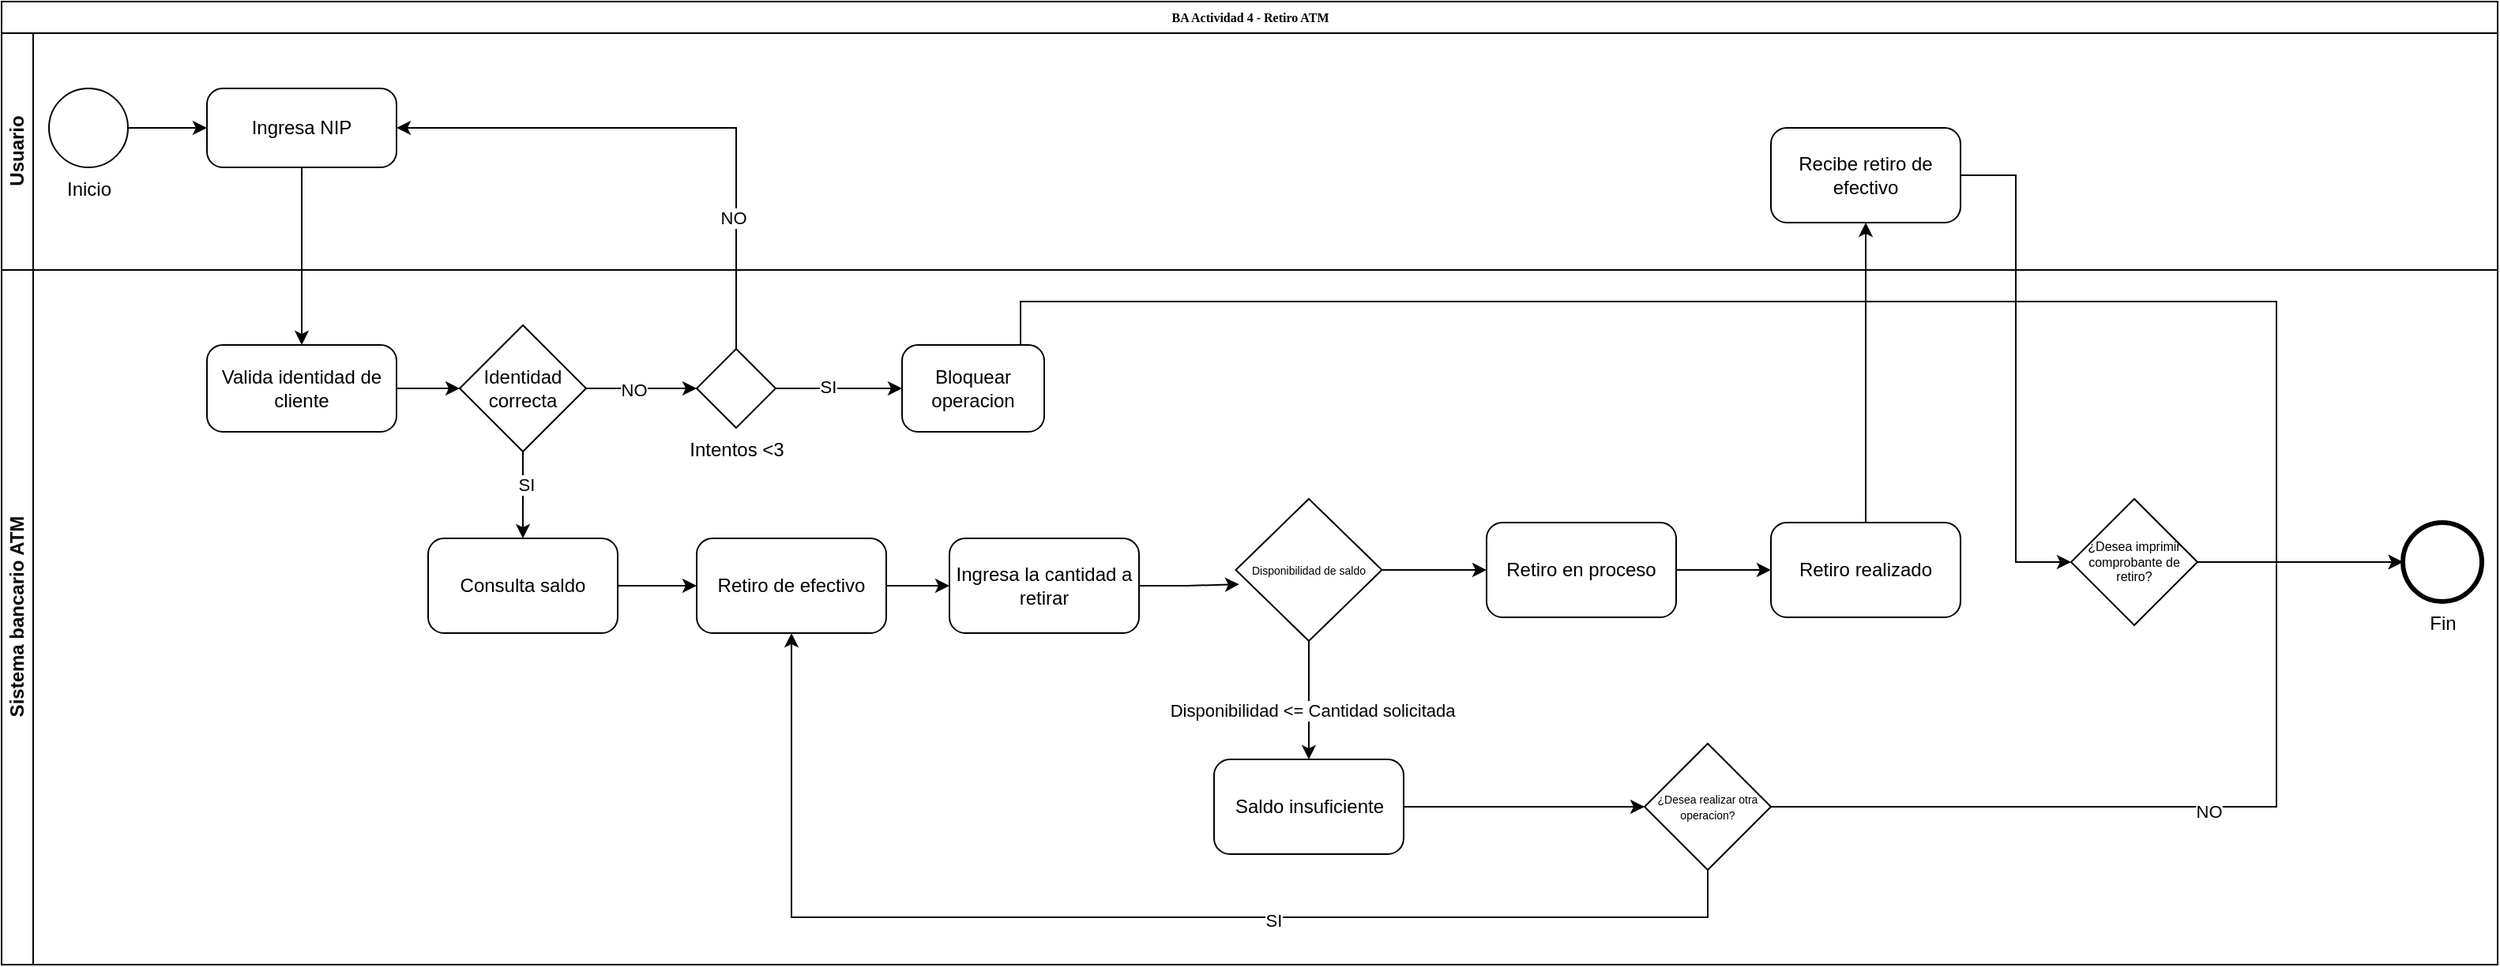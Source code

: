 <mxfile version="24.7.16">
  <diagram name="Page-1" id="c7488fd3-1785-93aa-aadb-54a6760d102a">
    <mxGraphModel dx="1050" dy="557" grid="1" gridSize="10" guides="1" tooltips="1" connect="1" arrows="1" fold="1" page="1" pageScale="1" pageWidth="1100" pageHeight="850" background="none" math="0" shadow="0">
      <root>
        <mxCell id="0" />
        <mxCell id="1" parent="0" />
        <mxCell id="2b4e8129b02d487f-1" value="BA Actividad 4 - Retiro ATM" style="swimlane;html=1;childLayout=stackLayout;horizontal=1;startSize=20;horizontalStack=0;rounded=0;shadow=0;labelBackgroundColor=none;strokeWidth=1;fontFamily=Verdana;fontSize=8;align=center;" parent="1" vertex="1">
          <mxGeometry x="150" y="90" width="1580" height="610" as="geometry" />
        </mxCell>
        <mxCell id="2b4e8129b02d487f-2" value="Usuario" style="swimlane;html=1;startSize=20;horizontal=0;" parent="2b4e8129b02d487f-1" vertex="1">
          <mxGeometry y="20" width="1580" height="150" as="geometry" />
        </mxCell>
        <mxCell id="nbVNzEMCLOU2SU8qa_xP-1" value="Inicio" style="points=[[0.145,0.145,0],[0.5,0,0],[0.855,0.145,0],[1,0.5,0],[0.855,0.855,0],[0.5,1,0],[0.145,0.855,0],[0,0.5,0]];shape=mxgraph.bpmn.event;html=1;verticalLabelPosition=bottom;labelBackgroundColor=#ffffff;verticalAlign=top;align=center;perimeter=ellipsePerimeter;outlineConnect=0;aspect=fixed;outline=standard;symbol=general;" parent="2b4e8129b02d487f-2" vertex="1">
          <mxGeometry x="30" y="35" width="50" height="50" as="geometry" />
        </mxCell>
        <mxCell id="nbVNzEMCLOU2SU8qa_xP-3" value="Ingresa NIP" style="points=[[0.25,0,0],[0.5,0,0],[0.75,0,0],[1,0.25,0],[1,0.5,0],[1,0.75,0],[0.75,1,0],[0.5,1,0],[0.25,1,0],[0,0.75,0],[0,0.5,0],[0,0.25,0]];shape=mxgraph.bpmn.task;whiteSpace=wrap;rectStyle=rounded;size=10;html=1;container=1;expand=0;collapsible=0;taskMarker=abstract;" parent="2b4e8129b02d487f-2" vertex="1">
          <mxGeometry x="130" y="35" width="120" height="50" as="geometry" />
        </mxCell>
        <mxCell id="nbVNzEMCLOU2SU8qa_xP-6" style="edgeStyle=orthogonalEdgeStyle;rounded=0;orthogonalLoop=1;jettySize=auto;html=1;entryX=0;entryY=0.5;entryDx=0;entryDy=0;entryPerimeter=0;" parent="2b4e8129b02d487f-2" source="nbVNzEMCLOU2SU8qa_xP-1" target="nbVNzEMCLOU2SU8qa_xP-3" edge="1">
          <mxGeometry relative="1" as="geometry" />
        </mxCell>
        <mxCell id="nbVNzEMCLOU2SU8qa_xP-67" value="Recibe retiro de efectivo" style="points=[[0.25,0,0],[0.5,0,0],[0.75,0,0],[1,0.25,0],[1,0.5,0],[1,0.75,0],[0.75,1,0],[0.5,1,0],[0.25,1,0],[0,0.75,0],[0,0.5,0],[0,0.25,0]];shape=mxgraph.bpmn.task;whiteSpace=wrap;rectStyle=rounded;size=10;html=1;container=1;expand=0;collapsible=0;taskMarker=abstract;" parent="2b4e8129b02d487f-2" vertex="1">
          <mxGeometry x="1120" y="60" width="120" height="60" as="geometry" />
        </mxCell>
        <mxCell id="2b4e8129b02d487f-3" value="Sistema bancario ATM" style="swimlane;html=1;startSize=20;horizontal=0;" parent="2b4e8129b02d487f-1" vertex="1">
          <mxGeometry y="170" width="1580" height="440" as="geometry" />
        </mxCell>
        <mxCell id="nbVNzEMCLOU2SU8qa_xP-20" value="" style="edgeStyle=orthogonalEdgeStyle;rounded=0;orthogonalLoop=1;jettySize=auto;html=1;" parent="2b4e8129b02d487f-3" source="nbVNzEMCLOU2SU8qa_xP-2" target="nbVNzEMCLOU2SU8qa_xP-19" edge="1">
          <mxGeometry relative="1" as="geometry" />
        </mxCell>
        <mxCell id="nbVNzEMCLOU2SU8qa_xP-2" value="Valida identidad de cliente" style="points=[[0.25,0,0],[0.5,0,0],[0.75,0,0],[1,0.25,0],[1,0.5,0],[1,0.75,0],[0.75,1,0],[0.5,1,0],[0.25,1,0],[0,0.75,0],[0,0.5,0],[0,0.25,0]];shape=mxgraph.bpmn.task;whiteSpace=wrap;rectStyle=rounded;size=10;html=1;container=1;expand=0;collapsible=0;taskMarker=abstract;" parent="2b4e8129b02d487f-3" vertex="1">
          <mxGeometry x="130" y="47.5" width="120" height="55" as="geometry" />
        </mxCell>
        <mxCell id="nbVNzEMCLOU2SU8qa_xP-17" value="" style="edgeStyle=orthogonalEdgeStyle;rounded=0;orthogonalLoop=1;jettySize=auto;html=1;entryX=0;entryY=0.5;entryDx=0;entryDy=0;entryPerimeter=0;" parent="2b4e8129b02d487f-3" source="nbVNzEMCLOU2SU8qa_xP-9" target="nbVNzEMCLOU2SU8qa_xP-18" edge="1">
          <mxGeometry relative="1" as="geometry">
            <mxPoint x="555" y="65" as="targetPoint" />
          </mxGeometry>
        </mxCell>
        <mxCell id="nbVNzEMCLOU2SU8qa_xP-28" value="SI" style="edgeLabel;html=1;align=center;verticalAlign=middle;resizable=0;points=[];" parent="nbVNzEMCLOU2SU8qa_xP-17" vertex="1" connectable="0">
          <mxGeometry x="-0.173" y="1" relative="1" as="geometry">
            <mxPoint as="offset" />
          </mxGeometry>
        </mxCell>
        <mxCell id="nbVNzEMCLOU2SU8qa_xP-9" value="Intentos &amp;lt;3" style="points=[[0.25,0.25,0],[0.5,0,0],[0.75,0.25,0],[1,0.5,0],[0.75,0.75,0],[0.5,1,0],[0.25,0.75,0],[0,0.5,0]];shape=mxgraph.bpmn.gateway2;html=1;verticalLabelPosition=bottom;labelBackgroundColor=#ffffff;verticalAlign=top;align=center;perimeter=rhombusPerimeter;outlineConnect=0;outline=none;symbol=none;" parent="2b4e8129b02d487f-3" vertex="1">
          <mxGeometry x="440" y="50" width="50" height="50" as="geometry" />
        </mxCell>
        <mxCell id="nbVNzEMCLOU2SU8qa_xP-18" value="Bloquear operacion" style="points=[[0.25,0,0],[0.5,0,0],[0.75,0,0],[1,0.25,0],[1,0.5,0],[1,0.75,0],[0.75,1,0],[0.5,1,0],[0.25,1,0],[0,0.75,0],[0,0.5,0],[0,0.25,0]];shape=mxgraph.bpmn.task;whiteSpace=wrap;rectStyle=rounded;size=10;html=1;container=1;expand=0;collapsible=0;taskMarker=abstract;" parent="2b4e8129b02d487f-3" vertex="1">
          <mxGeometry x="570" y="47.5" width="90" height="55" as="geometry" />
        </mxCell>
        <mxCell id="nbVNzEMCLOU2SU8qa_xP-21" style="edgeStyle=orthogonalEdgeStyle;rounded=0;orthogonalLoop=1;jettySize=auto;html=1;" parent="2b4e8129b02d487f-3" source="nbVNzEMCLOU2SU8qa_xP-19" target="nbVNzEMCLOU2SU8qa_xP-9" edge="1">
          <mxGeometry relative="1" as="geometry" />
        </mxCell>
        <mxCell id="nbVNzEMCLOU2SU8qa_xP-24" value="NO" style="edgeLabel;html=1;align=center;verticalAlign=middle;resizable=0;points=[];" parent="nbVNzEMCLOU2SU8qa_xP-21" vertex="1" connectable="0">
          <mxGeometry x="-0.16" y="-1" relative="1" as="geometry">
            <mxPoint as="offset" />
          </mxGeometry>
        </mxCell>
        <mxCell id="nbVNzEMCLOU2SU8qa_xP-26" value="" style="edgeStyle=orthogonalEdgeStyle;rounded=0;orthogonalLoop=1;jettySize=auto;html=1;entryX=0.5;entryY=0;entryDx=0;entryDy=0;entryPerimeter=0;" parent="2b4e8129b02d487f-3" source="nbVNzEMCLOU2SU8qa_xP-19" target="nbVNzEMCLOU2SU8qa_xP-31" edge="1">
          <mxGeometry relative="1" as="geometry">
            <mxPoint x="330" y="205" as="targetPoint" />
            <Array as="points" />
          </mxGeometry>
        </mxCell>
        <mxCell id="nbVNzEMCLOU2SU8qa_xP-27" value="SI" style="edgeLabel;html=1;align=center;verticalAlign=middle;resizable=0;points=[];" parent="nbVNzEMCLOU2SU8qa_xP-26" vertex="1" connectable="0">
          <mxGeometry x="-0.244" y="2" relative="1" as="geometry">
            <mxPoint as="offset" />
          </mxGeometry>
        </mxCell>
        <mxCell id="nbVNzEMCLOU2SU8qa_xP-19" value="Identidad correcta" style="rhombus;whiteSpace=wrap;html=1;" parent="2b4e8129b02d487f-3" vertex="1">
          <mxGeometry x="290" y="35" width="80" height="80" as="geometry" />
        </mxCell>
        <mxCell id="nbVNzEMCLOU2SU8qa_xP-36" value="" style="edgeStyle=orthogonalEdgeStyle;rounded=0;orthogonalLoop=1;jettySize=auto;html=1;" parent="2b4e8129b02d487f-3" source="nbVNzEMCLOU2SU8qa_xP-31" target="nbVNzEMCLOU2SU8qa_xP-35" edge="1">
          <mxGeometry relative="1" as="geometry" />
        </mxCell>
        <mxCell id="nbVNzEMCLOU2SU8qa_xP-31" value="Consulta saldo" style="points=[[0.25,0,0],[0.5,0,0],[0.75,0,0],[1,0.25,0],[1,0.5,0],[1,0.75,0],[0.75,1,0],[0.5,1,0],[0.25,1,0],[0,0.75,0],[0,0.5,0],[0,0.25,0]];shape=mxgraph.bpmn.task;whiteSpace=wrap;rectStyle=rounded;size=10;html=1;container=1;expand=0;collapsible=0;taskMarker=abstract;" parent="2b4e8129b02d487f-3" vertex="1">
          <mxGeometry x="270" y="170" width="120" height="60" as="geometry" />
        </mxCell>
        <mxCell id="nbVNzEMCLOU2SU8qa_xP-72" value="" style="edgeStyle=orthogonalEdgeStyle;rounded=0;orthogonalLoop=1;jettySize=auto;html=1;" parent="2b4e8129b02d487f-3" source="nbVNzEMCLOU2SU8qa_xP-35" target="nbVNzEMCLOU2SU8qa_xP-71" edge="1">
          <mxGeometry relative="1" as="geometry" />
        </mxCell>
        <mxCell id="nbVNzEMCLOU2SU8qa_xP-35" value="Retiro de efectivo" style="points=[[0.25,0,0],[0.5,0,0],[0.75,0,0],[1,0.25,0],[1,0.5,0],[1,0.75,0],[0.75,1,0],[0.5,1,0],[0.25,1,0],[0,0.75,0],[0,0.5,0],[0,0.25,0]];shape=mxgraph.bpmn.task;whiteSpace=wrap;rectStyle=rounded;size=10;html=1;container=1;expand=0;collapsible=0;taskMarker=abstract;" parent="2b4e8129b02d487f-3" vertex="1">
          <mxGeometry x="440" y="170" width="120" height="60" as="geometry" />
        </mxCell>
        <mxCell id="nbVNzEMCLOU2SU8qa_xP-37" value="Saldo insuficiente" style="points=[[0.25,0,0],[0.5,0,0],[0.75,0,0],[1,0.25,0],[1,0.5,0],[1,0.75,0],[0.75,1,0],[0.5,1,0],[0.25,1,0],[0,0.75,0],[0,0.5,0],[0,0.25,0]];shape=mxgraph.bpmn.task;whiteSpace=wrap;rectStyle=rounded;size=10;html=1;container=1;expand=0;collapsible=0;taskMarker=abstract;" parent="2b4e8129b02d487f-3" vertex="1">
          <mxGeometry x="767.5" y="310" width="120" height="60" as="geometry" />
        </mxCell>
        <mxCell id="nbVNzEMCLOU2SU8qa_xP-39" style="edgeStyle=orthogonalEdgeStyle;rounded=0;orthogonalLoop=1;jettySize=auto;html=1;entryX=0.5;entryY=0;entryDx=0;entryDy=0;entryPerimeter=0;exitX=0.5;exitY=1;exitDx=0;exitDy=0;" parent="2b4e8129b02d487f-3" source="nbVNzEMCLOU2SU8qa_xP-75" target="nbVNzEMCLOU2SU8qa_xP-37" edge="1">
          <mxGeometry relative="1" as="geometry">
            <mxPoint x="827.5" y="240" as="sourcePoint" />
          </mxGeometry>
        </mxCell>
        <mxCell id="nbVNzEMCLOU2SU8qa_xP-40" value="&amp;nbsp;Disponibilidad &amp;lt;= Cantidad solicitada" style="edgeLabel;html=1;align=center;verticalAlign=middle;resizable=0;points=[];" parent="nbVNzEMCLOU2SU8qa_xP-39" vertex="1" connectable="0">
          <mxGeometry x="0.168" relative="1" as="geometry">
            <mxPoint as="offset" />
          </mxGeometry>
        </mxCell>
        <mxCell id="nbVNzEMCLOU2SU8qa_xP-71" value="Ingresa la cantidad a retirar" style="points=[[0.25,0,0],[0.5,0,0],[0.75,0,0],[1,0.25,0],[1,0.5,0],[1,0.75,0],[0.75,1,0],[0.5,1,0],[0.25,1,0],[0,0.75,0],[0,0.5,0],[0,0.25,0]];shape=mxgraph.bpmn.task;whiteSpace=wrap;rectStyle=rounded;size=10;html=1;container=1;expand=0;collapsible=0;taskMarker=abstract;" parent="2b4e8129b02d487f-3" vertex="1">
          <mxGeometry x="600" y="170" width="120" height="60" as="geometry" />
        </mxCell>
        <mxCell id="nbVNzEMCLOU2SU8qa_xP-73" style="edgeStyle=orthogonalEdgeStyle;rounded=0;orthogonalLoop=1;jettySize=auto;html=1;entryX=0.024;entryY=0.601;entryDx=0;entryDy=0;entryPerimeter=0;" parent="2b4e8129b02d487f-3" source="nbVNzEMCLOU2SU8qa_xP-71" target="nbVNzEMCLOU2SU8qa_xP-75" edge="1">
          <mxGeometry relative="1" as="geometry" />
        </mxCell>
        <mxCell id="nbVNzEMCLOU2SU8qa_xP-44" value="&lt;font style=&quot;font-size: 7px;&quot;&gt;¿Desea realizar otra operacion?&lt;/font&gt;" style="rhombus;whiteSpace=wrap;html=1;fontSize=8;" parent="2b4e8129b02d487f-3" vertex="1">
          <mxGeometry x="1040" y="300" width="80" height="80" as="geometry" />
        </mxCell>
        <mxCell id="nbVNzEMCLOU2SU8qa_xP-45" value="" style="edgeStyle=orthogonalEdgeStyle;rounded=0;orthogonalLoop=1;jettySize=auto;html=1;" parent="2b4e8129b02d487f-3" source="nbVNzEMCLOU2SU8qa_xP-37" target="nbVNzEMCLOU2SU8qa_xP-44" edge="1">
          <mxGeometry relative="1" as="geometry" />
        </mxCell>
        <mxCell id="nbVNzEMCLOU2SU8qa_xP-46" style="edgeStyle=orthogonalEdgeStyle;rounded=0;orthogonalLoop=1;jettySize=auto;html=1;entryX=0.5;entryY=1;entryDx=0;entryDy=0;entryPerimeter=0;" parent="2b4e8129b02d487f-3" source="nbVNzEMCLOU2SU8qa_xP-44" target="nbVNzEMCLOU2SU8qa_xP-35" edge="1">
          <mxGeometry relative="1" as="geometry">
            <Array as="points">
              <mxPoint x="1080" y="410" />
              <mxPoint x="500" y="410" />
            </Array>
          </mxGeometry>
        </mxCell>
        <mxCell id="nbVNzEMCLOU2SU8qa_xP-47" value="SI" style="edgeLabel;html=1;align=center;verticalAlign=middle;resizable=0;points=[];" parent="nbVNzEMCLOU2SU8qa_xP-46" vertex="1" connectable="0">
          <mxGeometry x="-0.226" y="2" relative="1" as="geometry">
            <mxPoint as="offset" />
          </mxGeometry>
        </mxCell>
        <mxCell id="nbVNzEMCLOU2SU8qa_xP-75" value="&lt;font style=&quot;font-size: 7px;&quot;&gt;Disponibilidad de saldo&lt;/font&gt;" style="rhombus;whiteSpace=wrap;html=1;fontSize=8;" parent="2b4e8129b02d487f-3" vertex="1">
          <mxGeometry x="781.25" y="145" width="92.5" height="90" as="geometry" />
        </mxCell>
        <mxCell id="nbVNzEMCLOU2SU8qa_xP-41" value="Retiro en proceso" style="points=[[0.25,0,0],[0.5,0,0],[0.75,0,0],[1,0.25,0],[1,0.5,0],[1,0.75,0],[0.75,1,0],[0.5,1,0],[0.25,1,0],[0,0.75,0],[0,0.5,0],[0,0.25,0]];shape=mxgraph.bpmn.task;whiteSpace=wrap;rectStyle=rounded;size=10;html=1;container=1;expand=0;collapsible=0;taskMarker=abstract;" parent="2b4e8129b02d487f-3" vertex="1">
          <mxGeometry x="940" y="160" width="120" height="60" as="geometry" />
        </mxCell>
        <mxCell id="nbVNzEMCLOU2SU8qa_xP-43" style="edgeStyle=orthogonalEdgeStyle;rounded=0;orthogonalLoop=1;jettySize=auto;html=1;entryX=0;entryY=0.5;entryDx=0;entryDy=0;entryPerimeter=0;exitX=1;exitY=0.5;exitDx=0;exitDy=0;" parent="2b4e8129b02d487f-3" source="nbVNzEMCLOU2SU8qa_xP-75" target="nbVNzEMCLOU2SU8qa_xP-41" edge="1">
          <mxGeometry relative="1" as="geometry" />
        </mxCell>
        <mxCell id="nbVNzEMCLOU2SU8qa_xP-55" value="Retiro realizado" style="points=[[0.25,0,0],[0.5,0,0],[0.75,0,0],[1,0.25,0],[1,0.5,0],[1,0.75,0],[0.75,1,0],[0.5,1,0],[0.25,1,0],[0,0.75,0],[0,0.5,0],[0,0.25,0]];shape=mxgraph.bpmn.task;whiteSpace=wrap;rectStyle=rounded;size=10;html=1;container=1;expand=0;collapsible=0;taskMarker=abstract;" parent="2b4e8129b02d487f-3" vertex="1">
          <mxGeometry x="1120" y="160" width="120" height="60" as="geometry" />
        </mxCell>
        <mxCell id="nbVNzEMCLOU2SU8qa_xP-56" value="" style="edgeStyle=orthogonalEdgeStyle;rounded=0;orthogonalLoop=1;jettySize=auto;html=1;" parent="2b4e8129b02d487f-3" source="nbVNzEMCLOU2SU8qa_xP-41" target="nbVNzEMCLOU2SU8qa_xP-55" edge="1">
          <mxGeometry relative="1" as="geometry" />
        </mxCell>
        <mxCell id="nbVNzEMCLOU2SU8qa_xP-57" value="¿Desea imprimir comprobante de retiro?" style="rhombus;whiteSpace=wrap;html=1;fontSize=8;" parent="2b4e8129b02d487f-3" vertex="1">
          <mxGeometry x="1310" y="145" width="80" height="80" as="geometry" />
        </mxCell>
        <mxCell id="nbVNzEMCLOU2SU8qa_xP-62" value="Fin" style="points=[[0.145,0.145,0],[0.5,0,0],[0.855,0.145,0],[1,0.5,0],[0.855,0.855,0],[0.5,1,0],[0.145,0.855,0],[0,0.5,0]];shape=mxgraph.bpmn.event;html=1;verticalLabelPosition=bottom;labelBackgroundColor=#ffffff;verticalAlign=top;align=center;perimeter=ellipsePerimeter;outlineConnect=0;aspect=fixed;outline=end;symbol=terminate2;" parent="2b4e8129b02d487f-3" vertex="1">
          <mxGeometry x="1520" y="160" width="50" height="50" as="geometry" />
        </mxCell>
        <mxCell id="nbVNzEMCLOU2SU8qa_xP-61" style="edgeStyle=orthogonalEdgeStyle;rounded=0;orthogonalLoop=1;jettySize=auto;html=1;entryX=0;entryY=0.5;entryDx=0;entryDy=0;entryPerimeter=0;" parent="2b4e8129b02d487f-3" source="nbVNzEMCLOU2SU8qa_xP-57" target="nbVNzEMCLOU2SU8qa_xP-62" edge="1">
          <mxGeometry relative="1" as="geometry">
            <mxPoint x="1500" y="125" as="targetPoint" />
          </mxGeometry>
        </mxCell>
        <mxCell id="nbVNzEMCLOU2SU8qa_xP-66" style="edgeStyle=orthogonalEdgeStyle;rounded=0;orthogonalLoop=1;jettySize=auto;html=1;entryX=0;entryY=0.5;entryDx=0;entryDy=0;entryPerimeter=0;" parent="2b4e8129b02d487f-3" source="nbVNzEMCLOU2SU8qa_xP-18" target="nbVNzEMCLOU2SU8qa_xP-62" edge="1">
          <mxGeometry relative="1" as="geometry">
            <Array as="points">
              <mxPoint x="645" y="20" />
              <mxPoint x="1440" y="20" />
              <mxPoint x="1440" y="185" />
            </Array>
          </mxGeometry>
        </mxCell>
        <mxCell id="nbVNzEMCLOU2SU8qa_xP-51" style="edgeStyle=orthogonalEdgeStyle;rounded=0;orthogonalLoop=1;jettySize=auto;html=1;entryX=0;entryY=0.5;entryDx=0;entryDy=0;entryPerimeter=0;" parent="2b4e8129b02d487f-3" source="nbVNzEMCLOU2SU8qa_xP-44" target="nbVNzEMCLOU2SU8qa_xP-62" edge="1">
          <mxGeometry relative="1" as="geometry">
            <mxPoint x="1230" y="340" as="targetPoint" />
            <Array as="points">
              <mxPoint x="1440" y="340" />
              <mxPoint x="1440" y="185" />
            </Array>
          </mxGeometry>
        </mxCell>
        <mxCell id="nbVNzEMCLOU2SU8qa_xP-52" value="NO" style="edgeLabel;html=1;align=center;verticalAlign=middle;resizable=0;points=[];" parent="nbVNzEMCLOU2SU8qa_xP-51" vertex="1" connectable="0">
          <mxGeometry x="-0.003" y="-3" relative="1" as="geometry">
            <mxPoint as="offset" />
          </mxGeometry>
        </mxCell>
        <mxCell id="nbVNzEMCLOU2SU8qa_xP-5" style="edgeStyle=orthogonalEdgeStyle;rounded=0;orthogonalLoop=1;jettySize=auto;html=1;entryX=0.5;entryY=0;entryDx=0;entryDy=0;entryPerimeter=0;" parent="2b4e8129b02d487f-1" source="nbVNzEMCLOU2SU8qa_xP-3" target="nbVNzEMCLOU2SU8qa_xP-2" edge="1">
          <mxGeometry relative="1" as="geometry" />
        </mxCell>
        <mxCell id="nbVNzEMCLOU2SU8qa_xP-12" style="edgeStyle=orthogonalEdgeStyle;rounded=0;orthogonalLoop=1;jettySize=auto;html=1;entryX=1;entryY=0.5;entryDx=0;entryDy=0;entryPerimeter=0;" parent="2b4e8129b02d487f-1" source="nbVNzEMCLOU2SU8qa_xP-9" target="nbVNzEMCLOU2SU8qa_xP-3" edge="1">
          <mxGeometry relative="1" as="geometry">
            <Array as="points">
              <mxPoint x="465" y="80" />
            </Array>
          </mxGeometry>
        </mxCell>
        <mxCell id="nbVNzEMCLOU2SU8qa_xP-13" value="NO" style="edgeLabel;html=1;align=center;verticalAlign=middle;resizable=0;points=[];" parent="nbVNzEMCLOU2SU8qa_xP-12" vertex="1" connectable="0">
          <mxGeometry x="-0.529" y="2" relative="1" as="geometry">
            <mxPoint as="offset" />
          </mxGeometry>
        </mxCell>
        <mxCell id="nbVNzEMCLOU2SU8qa_xP-68" value="" style="edgeStyle=orthogonalEdgeStyle;rounded=0;orthogonalLoop=1;jettySize=auto;html=1;" parent="2b4e8129b02d487f-1" source="nbVNzEMCLOU2SU8qa_xP-55" target="nbVNzEMCLOU2SU8qa_xP-67" edge="1">
          <mxGeometry relative="1" as="geometry" />
        </mxCell>
        <mxCell id="nbVNzEMCLOU2SU8qa_xP-69" style="edgeStyle=orthogonalEdgeStyle;rounded=0;orthogonalLoop=1;jettySize=auto;html=1;entryX=0;entryY=0.5;entryDx=0;entryDy=0;" parent="2b4e8129b02d487f-1" source="nbVNzEMCLOU2SU8qa_xP-67" target="nbVNzEMCLOU2SU8qa_xP-57" edge="1">
          <mxGeometry relative="1" as="geometry" />
        </mxCell>
      </root>
    </mxGraphModel>
  </diagram>
</mxfile>
